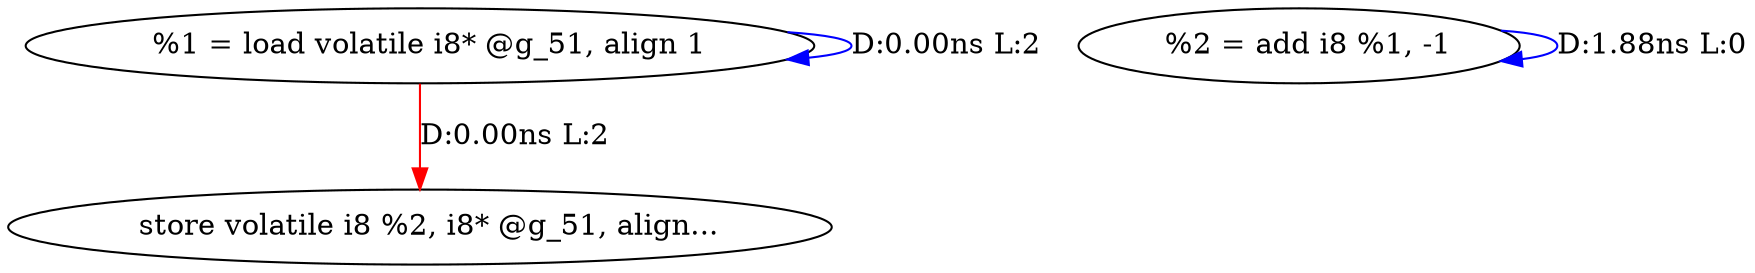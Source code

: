 digraph {
Node0x33acf10[label="  %1 = load volatile i8* @g_51, align 1"];
Node0x33acf10 -> Node0x33acf10[label="D:0.00ns L:2",color=blue];
Node0x33a4290[label="  store volatile i8 %2, i8* @g_51, align..."];
Node0x33acf10 -> Node0x33a4290[label="D:0.00ns L:2",color=red];
Node0x33ad400[label="  %2 = add i8 %1, -1"];
Node0x33ad400 -> Node0x33ad400[label="D:1.88ns L:0",color=blue];
}
